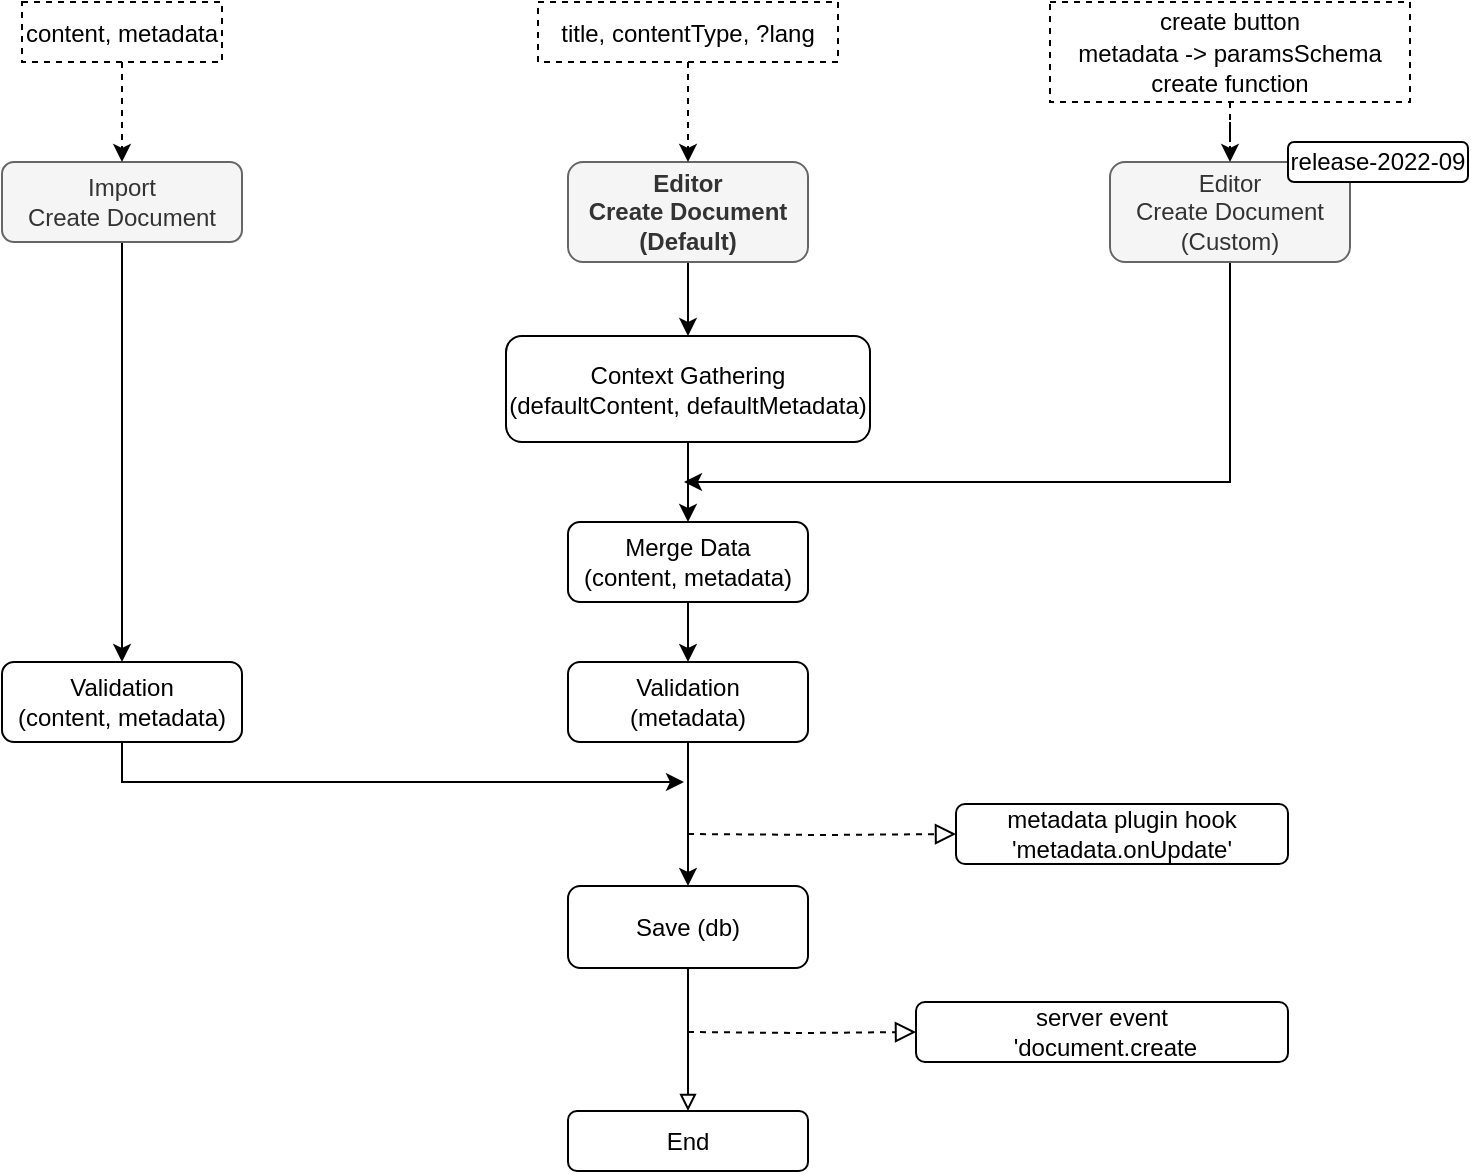 <mxfile version="20.2.8" type="device"><diagram id="C5RBs43oDa-KdzZeNtuy" name="Page-1"><mxGraphModel dx="1234" dy="876" grid="1" gridSize="10" guides="1" tooltips="1" connect="1" arrows="1" fold="1" page="1" pageScale="1" pageWidth="827" pageHeight="1169" math="0" shadow="0"><root><mxCell id="WIyWlLk6GJQsqaUBKTNV-0"/><mxCell id="WIyWlLk6GJQsqaUBKTNV-1" parent="WIyWlLk6GJQsqaUBKTNV-0"/><mxCell id="sS7BQ3yV9Ok-GimJ_SVR-1" value="" style="edgeStyle=orthogonalEdgeStyle;rounded=0;orthogonalLoop=1;jettySize=auto;html=1;" parent="WIyWlLk6GJQsqaUBKTNV-1" source="WIyWlLk6GJQsqaUBKTNV-3" target="PIJ5alMTUKmc46VuEc_F-4" edge="1"><mxGeometry relative="1" as="geometry"/></mxCell><mxCell id="WIyWlLk6GJQsqaUBKTNV-3" value="Editor&lt;br&gt;Create Document&lt;br&gt;(Default)" style="rounded=1;whiteSpace=wrap;html=1;fontSize=12;glass=0;strokeWidth=1;shadow=0;fillColor=#f5f5f5;fontColor=#333333;strokeColor=#666666;fontStyle=1" parent="WIyWlLk6GJQsqaUBKTNV-1" vertex="1"><mxGeometry x="362" y="80" width="120" height="50" as="geometry"/></mxCell><mxCell id="PIJ5alMTUKmc46VuEc_F-0" value="" style="edgeStyle=orthogonalEdgeStyle;rounded=0;html=1;jettySize=auto;orthogonalLoop=1;fontSize=11;endArrow=block;endFill=0;endSize=8;strokeWidth=1;shadow=0;labelBackgroundColor=none;dashed=1;" parent="WIyWlLk6GJQsqaUBKTNV-1" target="PIJ5alMTUKmc46VuEc_F-1" edge="1"><mxGeometry y="10" relative="1" as="geometry"><mxPoint as="offset"/><mxPoint x="422" y="416" as="sourcePoint"/></mxGeometry></mxCell><mxCell id="PIJ5alMTUKmc46VuEc_F-1" value="metadata plugin hook 'metadata.onUpdate'" style="rounded=1;whiteSpace=wrap;html=1;fontSize=12;glass=0;strokeWidth=1;shadow=0;" parent="WIyWlLk6GJQsqaUBKTNV-1" vertex="1"><mxGeometry x="556" y="401" width="166" height="30" as="geometry"/></mxCell><mxCell id="oqrzkQcYwy7KhWAY6Eom-3" value="" style="edgeStyle=orthogonalEdgeStyle;rounded=0;orthogonalLoop=1;jettySize=auto;html=1;entryX=0.5;entryY=0;entryDx=0;entryDy=0;" parent="WIyWlLk6GJQsqaUBKTNV-1" source="PIJ5alMTUKmc46VuEc_F-4" target="PIJ5alMTUKmc46VuEc_F-5" edge="1"><mxGeometry relative="1" as="geometry"><mxPoint x="422" y="280" as="targetPoint"/></mxGeometry></mxCell><mxCell id="PIJ5alMTUKmc46VuEc_F-4" value="Context Gathering&lt;br&gt;(defaultContent, defaultMetadata)" style="rounded=1;whiteSpace=wrap;html=1;fontSize=12;glass=0;strokeWidth=1;shadow=0;" parent="WIyWlLk6GJQsqaUBKTNV-1" vertex="1"><mxGeometry x="331" y="167" width="182" height="53" as="geometry"/></mxCell><mxCell id="sS7BQ3yV9Ok-GimJ_SVR-20" value="" style="edgeStyle=orthogonalEdgeStyle;rounded=0;orthogonalLoop=1;jettySize=auto;html=1;fontSize=12;strokeColor=default;" parent="WIyWlLk6GJQsqaUBKTNV-1" source="PIJ5alMTUKmc46VuEc_F-5" target="sS7BQ3yV9Ok-GimJ_SVR-19" edge="1"><mxGeometry relative="1" as="geometry"/></mxCell><mxCell id="PIJ5alMTUKmc46VuEc_F-5" value="Merge Data&lt;br&gt;(content, metadata)" style="rounded=1;whiteSpace=wrap;html=1;fontSize=12;glass=0;strokeWidth=1;shadow=0;" parent="WIyWlLk6GJQsqaUBKTNV-1" vertex="1"><mxGeometry x="362" y="260" width="120" height="40" as="geometry"/></mxCell><mxCell id="PIJ5alMTUKmc46VuEc_F-33" value="" style="edgeStyle=orthogonalEdgeStyle;rounded=0;orthogonalLoop=1;jettySize=auto;html=1;endArrow=block;endFill=0;strokeColor=#000000;entryX=0.5;entryY=0;entryDx=0;entryDy=0;" parent="WIyWlLk6GJQsqaUBKTNV-1" source="PIJ5alMTUKmc46VuEc_F-11" target="XWeJt5pMZhcQu1z0QvsZ-0" edge="1"><mxGeometry relative="1" as="geometry"><mxPoint x="422" y="760" as="targetPoint"/></mxGeometry></mxCell><mxCell id="PIJ5alMTUKmc46VuEc_F-11" value="Save (db)" style="rounded=1;whiteSpace=wrap;html=1;shadow=0;strokeWidth=1;glass=0;" parent="WIyWlLk6GJQsqaUBKTNV-1" vertex="1"><mxGeometry x="362" y="442" width="120" height="41" as="geometry"/></mxCell><mxCell id="PIJ5alMTUKmc46VuEc_F-43" value="" style="edgeStyle=orthogonalEdgeStyle;rounded=0;html=1;jettySize=auto;orthogonalLoop=1;fontSize=11;endArrow=block;endFill=0;endSize=8;strokeWidth=1;shadow=0;labelBackgroundColor=none;dashed=1;" parent="WIyWlLk6GJQsqaUBKTNV-1" target="PIJ5alMTUKmc46VuEc_F-44" edge="1"><mxGeometry y="10" relative="1" as="geometry"><mxPoint as="offset"/><mxPoint x="422" y="515" as="sourcePoint"/></mxGeometry></mxCell><mxCell id="PIJ5alMTUKmc46VuEc_F-44" value="server event&lt;br&gt;&amp;nbsp;'document.create" style="rounded=1;whiteSpace=wrap;html=1;fontSize=12;glass=0;strokeWidth=1;shadow=0;" parent="WIyWlLk6GJQsqaUBKTNV-1" vertex="1"><mxGeometry x="536" y="500" width="186" height="30" as="geometry"/></mxCell><mxCell id="XWeJt5pMZhcQu1z0QvsZ-0" value="End" style="whiteSpace=wrap;html=1;rounded=1;shadow=0;strokeWidth=1;glass=0;" parent="WIyWlLk6GJQsqaUBKTNV-1" vertex="1"><mxGeometry x="362" y="554.5" width="120" height="30" as="geometry"/></mxCell><mxCell id="sS7BQ3yV9Ok-GimJ_SVR-22" value="" style="edgeStyle=orthogonalEdgeStyle;rounded=0;orthogonalLoop=1;jettySize=auto;html=1;fontSize=12;strokeColor=default;entryX=0.5;entryY=0;entryDx=0;entryDy=0;" parent="WIyWlLk6GJQsqaUBKTNV-1" source="sS7BQ3yV9Ok-GimJ_SVR-0" target="sS7BQ3yV9Ok-GimJ_SVR-21" edge="1"><mxGeometry relative="1" as="geometry"><mxPoint x="139" y="200" as="targetPoint"/></mxGeometry></mxCell><mxCell id="sS7BQ3yV9Ok-GimJ_SVR-0" value="Import&lt;br&gt;Create Document" style="rounded=1;whiteSpace=wrap;html=1;fontSize=12;glass=0;strokeWidth=1;shadow=0;fillColor=#f5f5f5;fontColor=#333333;strokeColor=#666666;" parent="WIyWlLk6GJQsqaUBKTNV-1" vertex="1"><mxGeometry x="79" y="80" width="120" height="40" as="geometry"/></mxCell><mxCell id="alZ4gFKwZc-xdDHRZy8B-2" value="" style="edgeStyle=orthogonalEdgeStyle;rounded=0;orthogonalLoop=1;jettySize=auto;html=1;dashed=1;" edge="1" parent="WIyWlLk6GJQsqaUBKTNV-1" source="sS7BQ3yV9Ok-GimJ_SVR-13" target="WIyWlLk6GJQsqaUBKTNV-3"><mxGeometry relative="1" as="geometry"><mxPoint x="425" y="110" as="targetPoint"/></mxGeometry></mxCell><mxCell id="sS7BQ3yV9Ok-GimJ_SVR-13" value="&lt;font style=&quot;font-size: 12px&quot;&gt;title, contentType, ?lang&lt;/font&gt;" style="rounded=0;whiteSpace=wrap;html=1;shadow=0;glass=0;sketch=0;fontSize=13;dashed=1;" parent="WIyWlLk6GJQsqaUBKTNV-1" vertex="1"><mxGeometry x="347" width="150" height="30" as="geometry"/></mxCell><mxCell id="sS7BQ3yV9Ok-GimJ_SVR-23" value="" style="edgeStyle=orthogonalEdgeStyle;rounded=0;orthogonalLoop=1;jettySize=auto;html=1;fontSize=12;strokeColor=default;entryX=0.5;entryY=0;entryDx=0;entryDy=0;" parent="WIyWlLk6GJQsqaUBKTNV-1" source="sS7BQ3yV9Ok-GimJ_SVR-19" target="PIJ5alMTUKmc46VuEc_F-11" edge="1"><mxGeometry relative="1" as="geometry"><mxPoint x="422" y="450" as="targetPoint"/></mxGeometry></mxCell><mxCell id="sS7BQ3yV9Ok-GimJ_SVR-19" value="Validation&lt;br&gt;(metadata)" style="whiteSpace=wrap;html=1;rounded=1;glass=0;strokeWidth=1;shadow=0;" parent="WIyWlLk6GJQsqaUBKTNV-1" vertex="1"><mxGeometry x="362" y="330" width="120" height="40" as="geometry"/></mxCell><mxCell id="sS7BQ3yV9Ok-GimJ_SVR-24" value="" style="edgeStyle=orthogonalEdgeStyle;rounded=0;orthogonalLoop=1;jettySize=auto;html=1;fontSize=12;strokeColor=default;" parent="WIyWlLk6GJQsqaUBKTNV-1" source="sS7BQ3yV9Ok-GimJ_SVR-21" edge="1"><mxGeometry relative="1" as="geometry"><mxPoint x="420" y="390" as="targetPoint"/><Array as="points"><mxPoint x="139" y="390"/></Array></mxGeometry></mxCell><mxCell id="sS7BQ3yV9Ok-GimJ_SVR-21" value="Validation&lt;br&gt;(content, metadata)" style="whiteSpace=wrap;html=1;rounded=1;glass=0;strokeWidth=1;shadow=0;" parent="WIyWlLk6GJQsqaUBKTNV-1" vertex="1"><mxGeometry x="79" y="330" width="120" height="40" as="geometry"/></mxCell><mxCell id="sS7BQ3yV9Ok-GimJ_SVR-26" value="" style="edgeStyle=orthogonalEdgeStyle;rounded=0;orthogonalLoop=1;jettySize=auto;html=1;strokeColor=default;dashed=1;exitX=0.5;exitY=1;exitDx=0;exitDy=0;entryX=0.5;entryY=0;entryDx=0;entryDy=0;" parent="WIyWlLk6GJQsqaUBKTNV-1" source="sS7BQ3yV9Ok-GimJ_SVR-27" edge="1" target="sS7BQ3yV9Ok-GimJ_SVR-0"><mxGeometry relative="1" as="geometry"><mxPoint x="335" y="70" as="sourcePoint"/><mxPoint x="199" y="100" as="targetPoint"/></mxGeometry></mxCell><mxCell id="sS7BQ3yV9Ok-GimJ_SVR-27" value="&lt;font style=&quot;font-size: 12px&quot;&gt;content, metadata&lt;/font&gt;" style="rounded=0;whiteSpace=wrap;html=1;shadow=0;glass=0;sketch=0;fontSize=13;dashed=1;" parent="WIyWlLk6GJQsqaUBKTNV-1" vertex="1"><mxGeometry x="89" width="100" height="30" as="geometry"/></mxCell><mxCell id="alZ4gFKwZc-xdDHRZy8B-7" value="" style="edgeStyle=orthogonalEdgeStyle;rounded=0;orthogonalLoop=1;jettySize=auto;html=1;" edge="1" parent="WIyWlLk6GJQsqaUBKTNV-1" source="alZ4gFKwZc-xdDHRZy8B-3"><mxGeometry relative="1" as="geometry"><mxPoint x="420" y="240" as="targetPoint"/><Array as="points"><mxPoint x="693" y="240"/><mxPoint x="540" y="240"/></Array></mxGeometry></mxCell><mxCell id="alZ4gFKwZc-xdDHRZy8B-3" value="Editor&lt;br&gt;Create Document&lt;br&gt;(Custom)" style="rounded=1;whiteSpace=wrap;html=1;fontSize=12;glass=0;strokeWidth=1;shadow=0;fillColor=#f5f5f5;fontColor=#333333;strokeColor=#666666;" vertex="1" parent="WIyWlLk6GJQsqaUBKTNV-1"><mxGeometry x="633" y="80" width="120" height="50" as="geometry"/></mxCell><mxCell id="alZ4gFKwZc-xdDHRZy8B-4" value="" style="edgeStyle=orthogonalEdgeStyle;rounded=0;orthogonalLoop=1;jettySize=auto;html=1;dashed=1;" edge="1" parent="WIyWlLk6GJQsqaUBKTNV-1" source="alZ4gFKwZc-xdDHRZy8B-5" target="alZ4gFKwZc-xdDHRZy8B-3"><mxGeometry relative="1" as="geometry"><mxPoint x="696" y="110" as="targetPoint"/></mxGeometry></mxCell><mxCell id="alZ4gFKwZc-xdDHRZy8B-5" value="&lt;font style=&quot;font-size: 12px&quot;&gt;create button&lt;br&gt;metadata -&amp;gt; paramsSchema&lt;br&gt;create function&lt;br&gt;&lt;/font&gt;" style="rounded=0;whiteSpace=wrap;html=1;shadow=0;glass=0;sketch=0;fontSize=13;dashed=1;" vertex="1" parent="WIyWlLk6GJQsqaUBKTNV-1"><mxGeometry x="603" width="180" height="50" as="geometry"/></mxCell><mxCell id="alZ4gFKwZc-xdDHRZy8B-8" value="release-2022-09" style="whiteSpace=wrap;html=1;rounded=1;shadow=0;strokeWidth=1;glass=0;" vertex="1" parent="WIyWlLk6GJQsqaUBKTNV-1"><mxGeometry x="722" y="70" width="90" height="20" as="geometry"/></mxCell></root></mxGraphModel></diagram></mxfile>